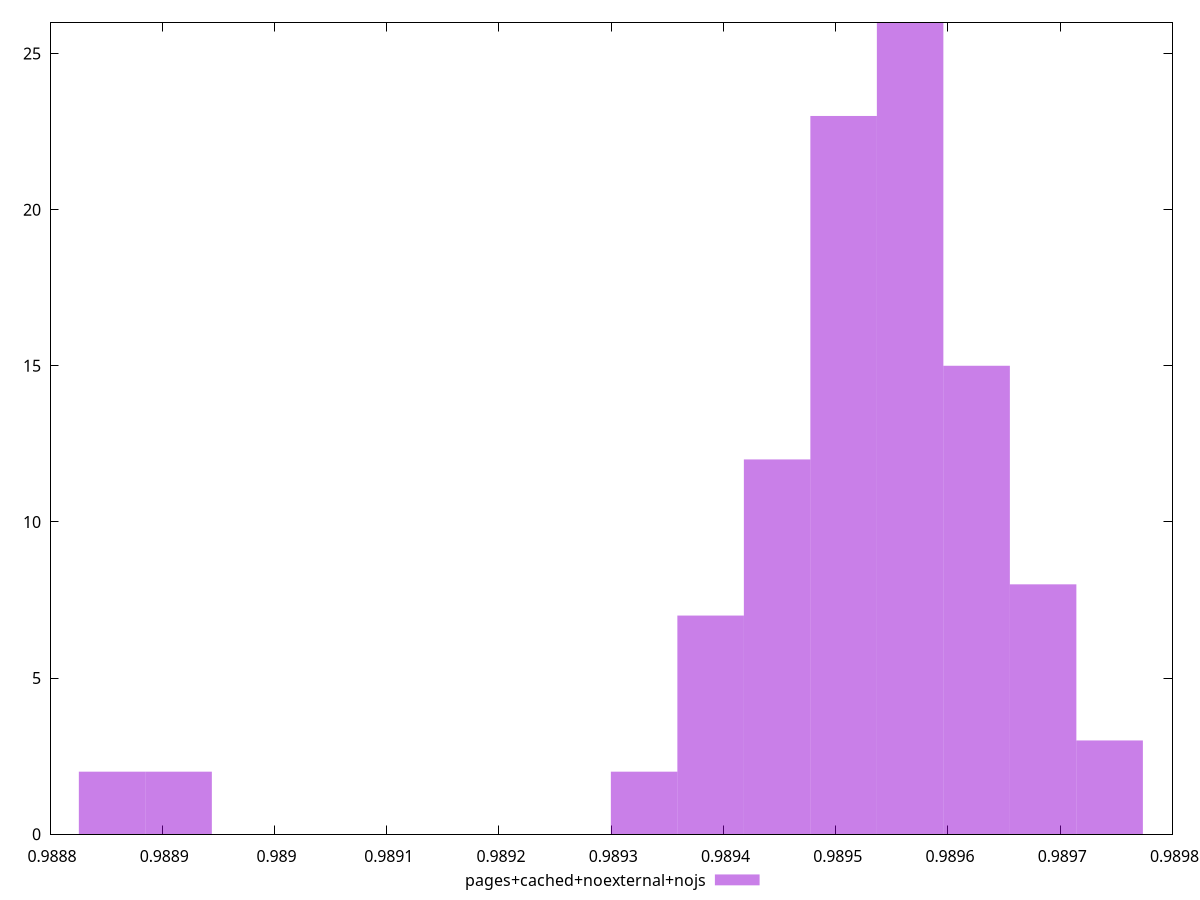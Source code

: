 $_pagesCachedNoexternalNojs <<EOF
0.9895662541556873 26
0.9896254989772257 15
0.9897439886203024 3
0.9896847437987641 8
0.9895070093341489 23
0.9894477645126105 12
0.9893885196910721 7
0.9893292748695338 2
0.9888553162972267 2
0.9889145611187651 2
EOF
set key outside below
set terminal pngcairo
set output "report_00005_2020-11-02T22-26-11.212Z/first-contentful-paint/pages+cached+noexternal+nojs//hist.png"
set yrange [0:26]
set boxwidth 0.000059244821538387555
set style fill transparent solid 0.5 noborder
plot $_pagesCachedNoexternalNojs title "pages+cached+noexternal+nojs" with boxes ,